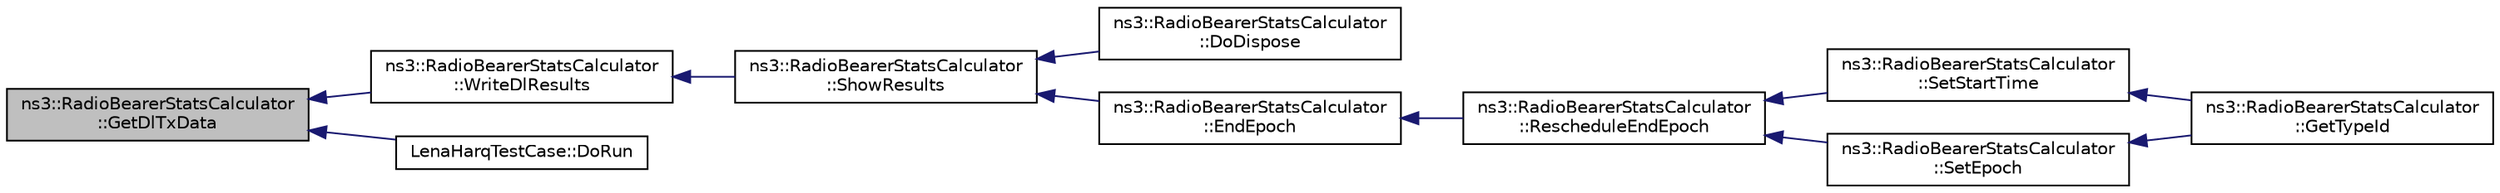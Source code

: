 digraph "ns3::RadioBearerStatsCalculator::GetDlTxData"
{
  edge [fontname="Helvetica",fontsize="10",labelfontname="Helvetica",labelfontsize="10"];
  node [fontname="Helvetica",fontsize="10",shape=record];
  rankdir="LR";
  Node1 [label="ns3::RadioBearerStatsCalculator\l::GetDlTxData",height=0.2,width=0.4,color="black", fillcolor="grey75", style="filled", fontcolor="black"];
  Node1 -> Node2 [dir="back",color="midnightblue",fontsize="10",style="solid"];
  Node2 [label="ns3::RadioBearerStatsCalculator\l::WriteDlResults",height=0.2,width=0.4,color="black", fillcolor="white", style="filled",URL="$da/d14/classns3_1_1RadioBearerStatsCalculator.html#a9f82c4c84f1160d648f4a21d6e068b4b"];
  Node2 -> Node3 [dir="back",color="midnightblue",fontsize="10",style="solid"];
  Node3 [label="ns3::RadioBearerStatsCalculator\l::ShowResults",height=0.2,width=0.4,color="black", fillcolor="white", style="filled",URL="$da/d14/classns3_1_1RadioBearerStatsCalculator.html#a78157d45a5b8dd3a1b054c72ea35442c"];
  Node3 -> Node4 [dir="back",color="midnightblue",fontsize="10",style="solid"];
  Node4 [label="ns3::RadioBearerStatsCalculator\l::DoDispose",height=0.2,width=0.4,color="black", fillcolor="white", style="filled",URL="$da/d14/classns3_1_1RadioBearerStatsCalculator.html#a2640e8d96236a185e669ac795bc2c132"];
  Node3 -> Node5 [dir="back",color="midnightblue",fontsize="10",style="solid"];
  Node5 [label="ns3::RadioBearerStatsCalculator\l::EndEpoch",height=0.2,width=0.4,color="black", fillcolor="white", style="filled",URL="$da/d14/classns3_1_1RadioBearerStatsCalculator.html#a2dc0a214122722f1a58c44492f565b47"];
  Node5 -> Node6 [dir="back",color="midnightblue",fontsize="10",style="solid"];
  Node6 [label="ns3::RadioBearerStatsCalculator\l::RescheduleEndEpoch",height=0.2,width=0.4,color="black", fillcolor="white", style="filled",URL="$da/d14/classns3_1_1RadioBearerStatsCalculator.html#a1c0896f7d48a7b0d342c87f1755ffd68"];
  Node6 -> Node7 [dir="back",color="midnightblue",fontsize="10",style="solid"];
  Node7 [label="ns3::RadioBearerStatsCalculator\l::SetStartTime",height=0.2,width=0.4,color="black", fillcolor="white", style="filled",URL="$da/d14/classns3_1_1RadioBearerStatsCalculator.html#aa2eddec79377156e7653f9d5be97d10e"];
  Node7 -> Node8 [dir="back",color="midnightblue",fontsize="10",style="solid"];
  Node8 [label="ns3::RadioBearerStatsCalculator\l::GetTypeId",height=0.2,width=0.4,color="black", fillcolor="white", style="filled",URL="$da/d14/classns3_1_1RadioBearerStatsCalculator.html#a2aacc2d4dcc4377e3a96e0891d867b60"];
  Node6 -> Node9 [dir="back",color="midnightblue",fontsize="10",style="solid"];
  Node9 [label="ns3::RadioBearerStatsCalculator\l::SetEpoch",height=0.2,width=0.4,color="black", fillcolor="white", style="filled",URL="$da/d14/classns3_1_1RadioBearerStatsCalculator.html#afe72ec59fb25163dad6c3b47abcb0a32"];
  Node9 -> Node8 [dir="back",color="midnightblue",fontsize="10",style="solid"];
  Node1 -> Node10 [dir="back",color="midnightblue",fontsize="10",style="solid"];
  Node10 [label="LenaHarqTestCase::DoRun",height=0.2,width=0.4,color="black", fillcolor="white", style="filled",URL="$dc/d87/classLenaHarqTestCase.html#a77a86faca2ff6021e971516d82ea0533",tooltip="Implementation to actually run this TestCase. "];
}
